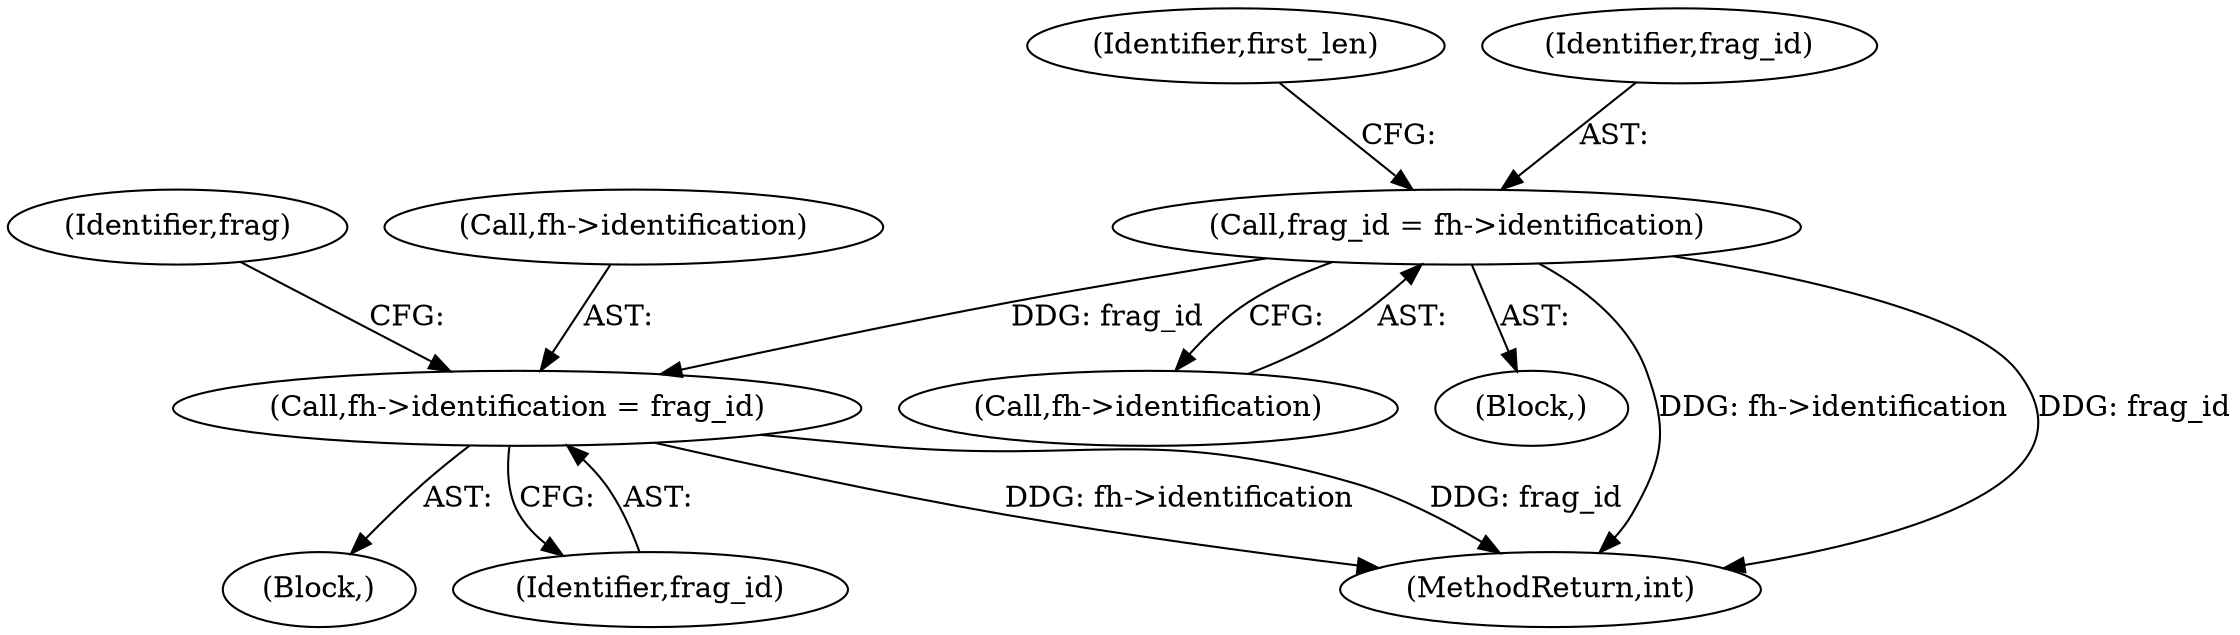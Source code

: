 digraph "0_linux_87c48fa3b4630905f98268dde838ee43626a060c_1@pointer" {
"1000407" [label="(Call,frag_id = fh->identification)"];
"1000512" [label="(Call,fh->identification = frag_id)"];
"1000512" [label="(Call,fh->identification = frag_id)"];
"1000448" [label="(Block,)"];
"1000516" [label="(Identifier,frag_id)"];
"1000413" [label="(Identifier,first_len)"];
"1000409" [label="(Call,fh->identification)"];
"1000520" [label="(Identifier,frag)"];
"1000407" [label="(Call,frag_id = fh->identification)"];
"1000251" [label="(Block,)"];
"1000408" [label="(Identifier,frag_id)"];
"1000513" [label="(Call,fh->identification)"];
"1000872" [label="(MethodReturn,int)"];
"1000407" -> "1000251"  [label="AST: "];
"1000407" -> "1000409"  [label="CFG: "];
"1000408" -> "1000407"  [label="AST: "];
"1000409" -> "1000407"  [label="AST: "];
"1000413" -> "1000407"  [label="CFG: "];
"1000407" -> "1000872"  [label="DDG: fh->identification"];
"1000407" -> "1000872"  [label="DDG: frag_id"];
"1000407" -> "1000512"  [label="DDG: frag_id"];
"1000512" -> "1000448"  [label="AST: "];
"1000512" -> "1000516"  [label="CFG: "];
"1000513" -> "1000512"  [label="AST: "];
"1000516" -> "1000512"  [label="AST: "];
"1000520" -> "1000512"  [label="CFG: "];
"1000512" -> "1000872"  [label="DDG: fh->identification"];
"1000512" -> "1000872"  [label="DDG: frag_id"];
}
